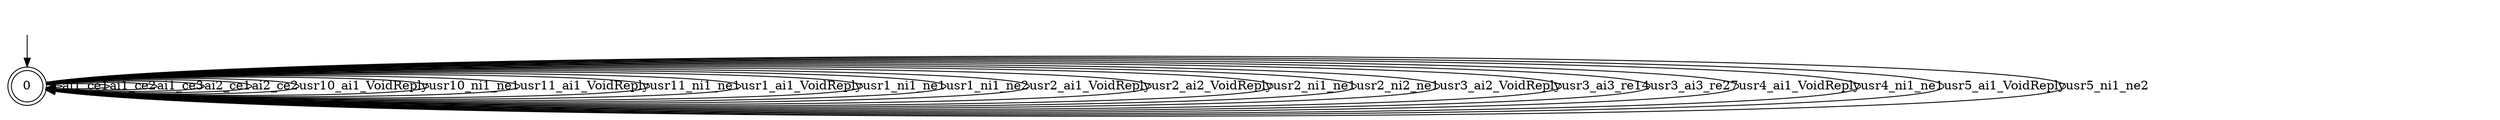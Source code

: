 digraph T1 {
0 [label="0", shape=doublecircle];
0 -> 0  [label="ai1_ce1"];
0 -> 0  [label="ai1_ce2"];
0 -> 0  [label="ai1_ce3"];
0 -> 0  [label="ai2_ce1"];
0 -> 0  [label="ai2_ce2"];
0 -> 0  [label="usr10_ai1_VoidReply"];
0 -> 0  [label="usr10_ni1_ne1"];
0 -> 0  [label="usr11_ai1_VoidReply"];
0 -> 0  [label="usr11_ni1_ne1"];
0 -> 0  [label="usr1_ai1_VoidReply"];
0 -> 0  [label="usr1_ni1_ne1"];
0 -> 0  [label="usr1_ni1_ne2"];
0 -> 0  [label="usr2_ai1_VoidReply"];
0 -> 0  [label="usr2_ai2_VoidReply"];
0 -> 0  [label="usr2_ni1_ne1"];
0 -> 0  [label="usr2_ni2_ne1"];
0 -> 0  [label="usr3_ai2_VoidReply"];
0 -> 0  [label="usr3_ai3_re14"];
0 -> 0  [label="usr3_ai3_re27"];
0 -> 0  [label="usr4_ai1_VoidReply"];
0 -> 0  [label="usr4_ni1_ne1"];
0 -> 0  [label="usr5_ai1_VoidReply"];
0 -> 0  [label="usr5_ni1_ne2"];
__start0 [label="", shape=none];
__start0 -> 0  [label=""];
}

